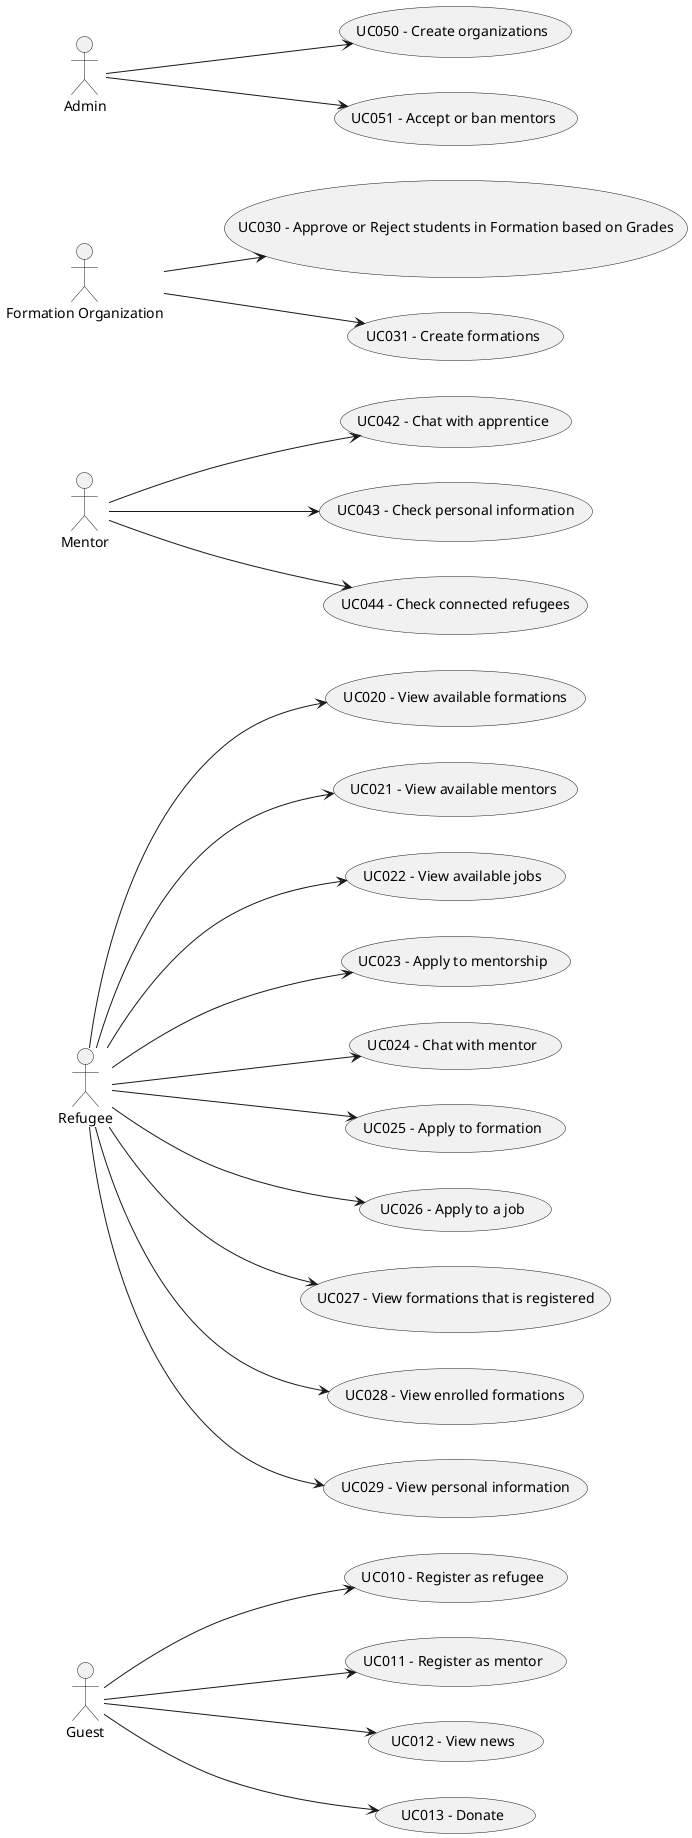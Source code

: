 @startuml

left to right direction

actor "Guest" as Guest
actor "Refugee" as Refugee
actor "Mentor" as Mentor
actor "Formation Organization" as Org
actor "Admin" as Admin

usecase "UC010 - Register as refugee" as UC010
usecase "UC011 - Register as mentor" as UC011
usecase "UC012 - View news" as UC012
usecase "UC013 - Donate" as UC013


usecase "UC020 - View available formations" as UC020
usecase "UC021 - View available mentors" as UC021
usecase "UC022 - View available jobs" as UC022
usecase "UC023 - Apply to mentorship" as UC023
usecase "UC024 - Chat with mentor" as UC024
usecase "UC025 - Apply to formation" as UC025
usecase "UC026 - Apply to a job" as UC026
usecase "UC027 - View formations that is registered" as UC027
usecase "UC028 - View enrolled formations" as UC028
usecase "UC029 - View personal information" as UC029


usecase "UC030 - Approve or Reject students in Formation based on Grades" as UC030
usecase "UC031 - Create formations" as UC031

usecase "UC042 - Chat with apprentice" as UC042
usecase "UC043 - Check personal information" as UC043
usecase "UC044 - Check connected refugees" as UC044

usecase "UC050 - Create organizations" as UC050
usecase "UC051 - Accept or ban mentors" as UC051


Guest --> UC010
Guest --> UC011
Guest --> UC012
Guest --> UC013

Refugee --> UC020
Refugee --> UC021
Refugee --> UC022
Refugee --> UC025
Refugee --> UC026
Refugee --> UC027
Refugee --> UC023
Refugee --> UC024
Refugee --> UC029
Refugee --> UC028


Org --> UC030
Org --> UC031

Mentor --> UC042
Mentor --> UC043
Mentor --> UC044

Admin --> UC050
Admin --> UC051






@enduml
